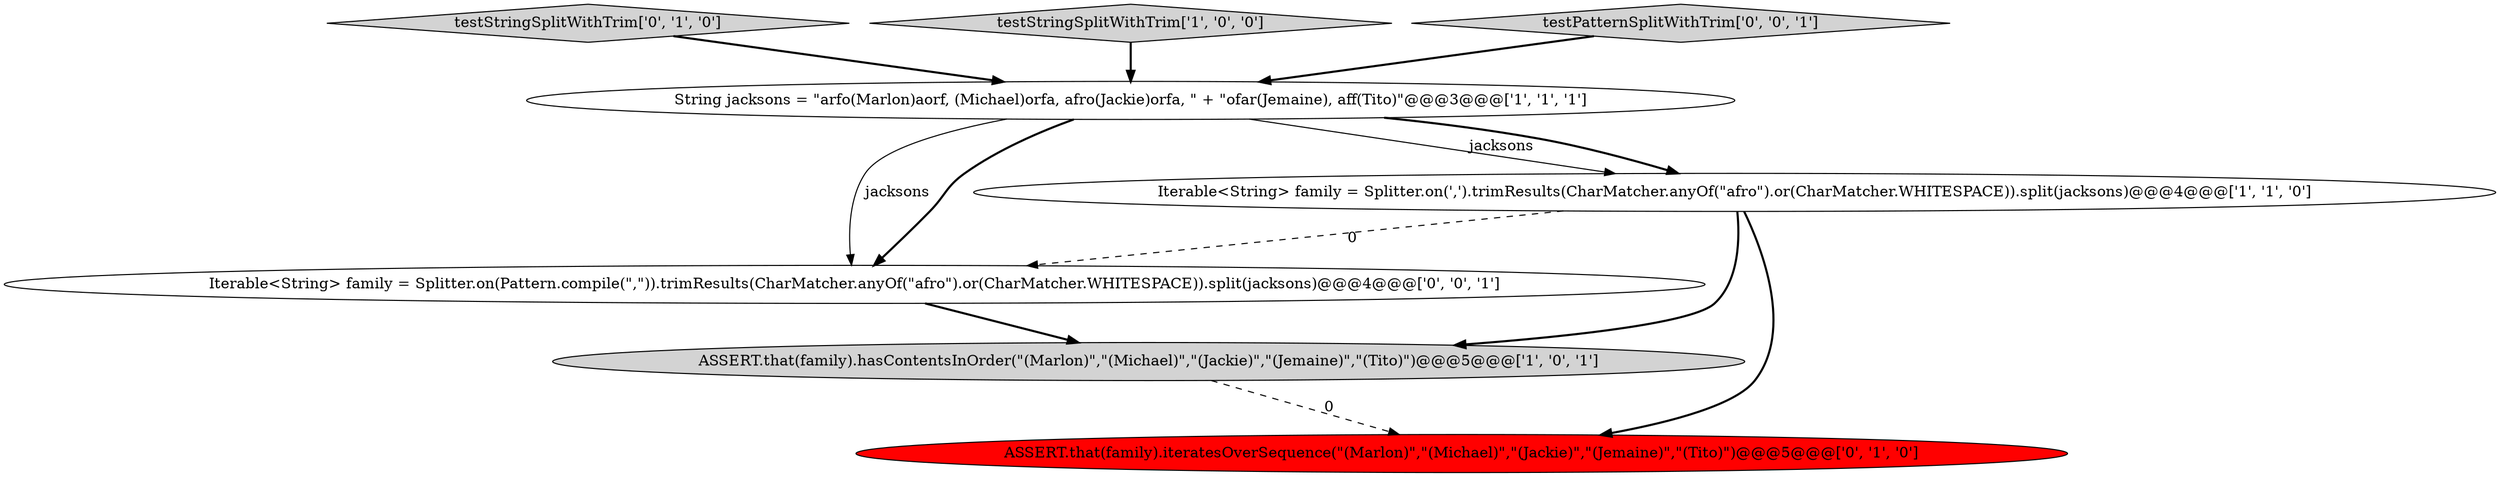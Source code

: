 digraph {
1 [style = filled, label = "ASSERT.that(family).hasContentsInOrder(\"(Marlon)\",\"(Michael)\",\"(Jackie)\",\"(Jemaine)\",\"(Tito)\")@@@5@@@['1', '0', '1']", fillcolor = lightgray, shape = ellipse image = "AAA0AAABBB1BBB"];
4 [style = filled, label = "testStringSplitWithTrim['0', '1', '0']", fillcolor = lightgray, shape = diamond image = "AAA0AAABBB2BBB"];
3 [style = filled, label = "String jacksons = \"arfo(Marlon)aorf, (Michael)orfa, afro(Jackie)orfa, \" + \"ofar(Jemaine), aff(Tito)\"@@@3@@@['1', '1', '1']", fillcolor = white, shape = ellipse image = "AAA0AAABBB1BBB"];
2 [style = filled, label = "testStringSplitWithTrim['1', '0', '0']", fillcolor = lightgray, shape = diamond image = "AAA0AAABBB1BBB"];
6 [style = filled, label = "testPatternSplitWithTrim['0', '0', '1']", fillcolor = lightgray, shape = diamond image = "AAA0AAABBB3BBB"];
7 [style = filled, label = "Iterable<String> family = Splitter.on(Pattern.compile(\",\")).trimResults(CharMatcher.anyOf(\"afro\").or(CharMatcher.WHITESPACE)).split(jacksons)@@@4@@@['0', '0', '1']", fillcolor = white, shape = ellipse image = "AAA0AAABBB3BBB"];
0 [style = filled, label = "Iterable<String> family = Splitter.on(',').trimResults(CharMatcher.anyOf(\"afro\").or(CharMatcher.WHITESPACE)).split(jacksons)@@@4@@@['1', '1', '0']", fillcolor = white, shape = ellipse image = "AAA0AAABBB1BBB"];
5 [style = filled, label = "ASSERT.that(family).iteratesOverSequence(\"(Marlon)\",\"(Michael)\",\"(Jackie)\",\"(Jemaine)\",\"(Tito)\")@@@5@@@['0', '1', '0']", fillcolor = red, shape = ellipse image = "AAA1AAABBB2BBB"];
3->0 [style = solid, label="jacksons"];
6->3 [style = bold, label=""];
4->3 [style = bold, label=""];
7->1 [style = bold, label=""];
1->5 [style = dashed, label="0"];
3->7 [style = solid, label="jacksons"];
3->7 [style = bold, label=""];
0->7 [style = dashed, label="0"];
0->1 [style = bold, label=""];
3->0 [style = bold, label=""];
2->3 [style = bold, label=""];
0->5 [style = bold, label=""];
}
